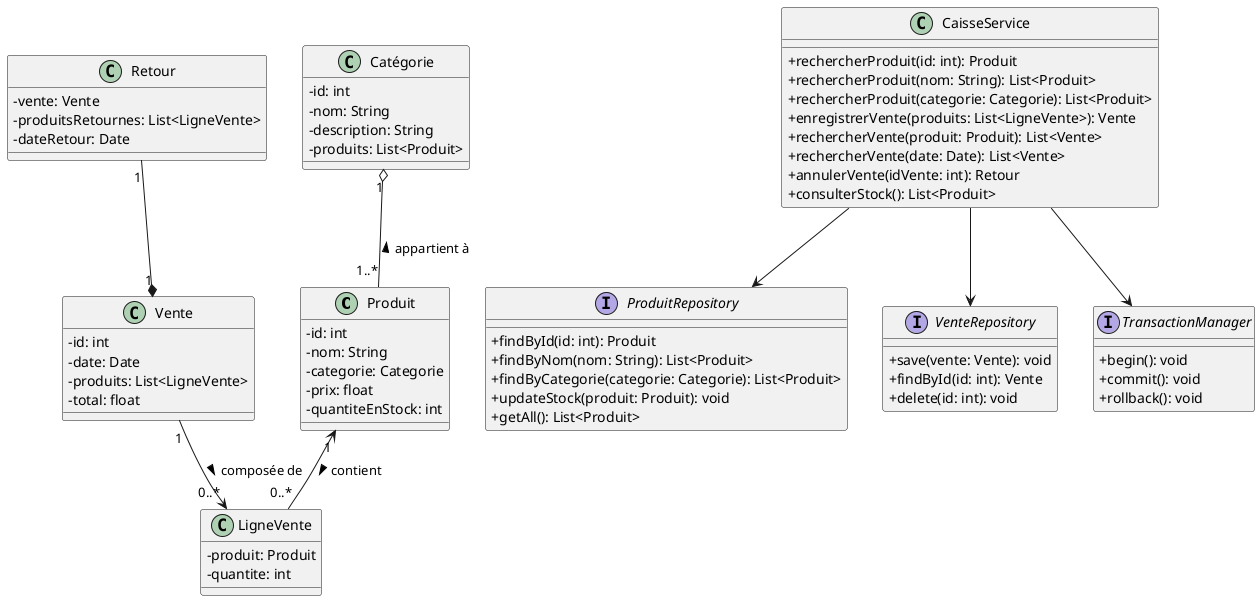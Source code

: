 @startuml
' Styles facultatifs pour lisibilité
skinparam classAttributeIconSize 0

' == Modèles ==
class Produit {
  - id: int
  - nom: String
  - categorie: Categorie
  - prix: float
  - quantiteEnStock: int
}

class Catégorie {
  - id: int
  - nom: String
  - description: String
  - produits: List<Produit>
}

class Vente {
  - id: int
  - date: Date
  - produits: List<LigneVente>
  - total: float
}

class LigneVente {
  - produit: Produit
  - quantite: int
}

class Retour {
  - vente: Vente
  - produitsRetournes: List<LigneVente>
  - dateRetour: Date
}

' == Couche service / logique métier ==
class CaisseService {
  + rechercherProduit(id: int): Produit
  + rechercherProduit(nom: String): List<Produit>
  + rechercherProduit(categorie: Categorie): List<Produit>
  + enregistrerVente(produits: List<LigneVente>): Vente
  + rechercherVente(produit: Produit): List<Vente>
  + rechercherVente(date: Date): List<Vente>
  + annulerVente(idVente: int): Retour
  + consulterStock(): List<Produit>
}

' == Couche persistance ==
interface ProduitRepository {
  + findById(id: int): Produit
  + findByNom(nom: String): List<Produit>
  + findByCategorie(categorie: Categorie): List<Produit>
  + updateStock(produit: Produit): void
  + getAll(): List<Produit>
}

interface VenteRepository {
  + save(vente: Vente): void
  + findById(id: int): Vente
  + delete(id: int): void
}

interface TransactionManager {
  + begin(): void
  + commit(): void
  + rollback(): void
}

' == Relations ==
Catégorie "1" o-- "1..*" Produit : appartient à <
Produit "1" <-- "0..*" LigneVente : contient >
Vente "1" --> "0..*" LigneVente : composée de >
Retour "1" --* "1" Vente
CaisseService --> ProduitRepository
CaisseService --> VenteRepository
CaisseService --> TransactionManager

@enduml

